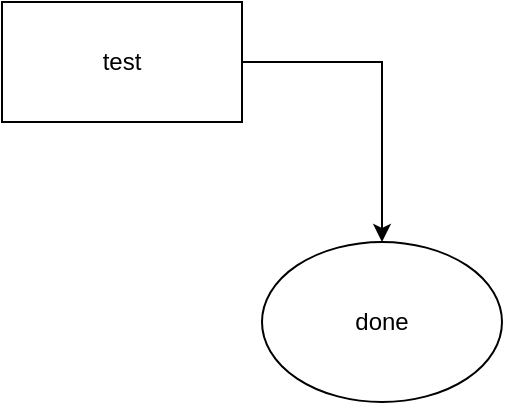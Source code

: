 <mxfile version="24.2.8" type="github">
  <diagram name="Page-1" id="zhAovh8lQafjG5dW0M_-">
    <mxGraphModel dx="1050" dy="754" grid="1" gridSize="10" guides="1" tooltips="1" connect="1" arrows="1" fold="1" page="1" pageScale="1" pageWidth="850" pageHeight="1100" math="0" shadow="0">
      <root>
        <mxCell id="0" />
        <mxCell id="1" parent="0" />
        <mxCell id="Si8e9ODw12yJdeyg8Gi--2" style="edgeStyle=orthogonalEdgeStyle;rounded=0;orthogonalLoop=1;jettySize=auto;html=1;" edge="1" parent="1" source="Si8e9ODw12yJdeyg8Gi--1" target="Si8e9ODw12yJdeyg8Gi--3">
          <mxGeometry relative="1" as="geometry">
            <mxPoint x="280" y="330" as="targetPoint" />
          </mxGeometry>
        </mxCell>
        <mxCell id="Si8e9ODw12yJdeyg8Gi--1" value="test" style="whiteSpace=wrap;html=1;" vertex="1" parent="1">
          <mxGeometry x="90" y="170" width="120" height="60" as="geometry" />
        </mxCell>
        <mxCell id="Si8e9ODw12yJdeyg8Gi--3" value="done" style="ellipse;whiteSpace=wrap;html=1;" vertex="1" parent="1">
          <mxGeometry x="220" y="290" width="120" height="80" as="geometry" />
        </mxCell>
      </root>
    </mxGraphModel>
  </diagram>
</mxfile>
